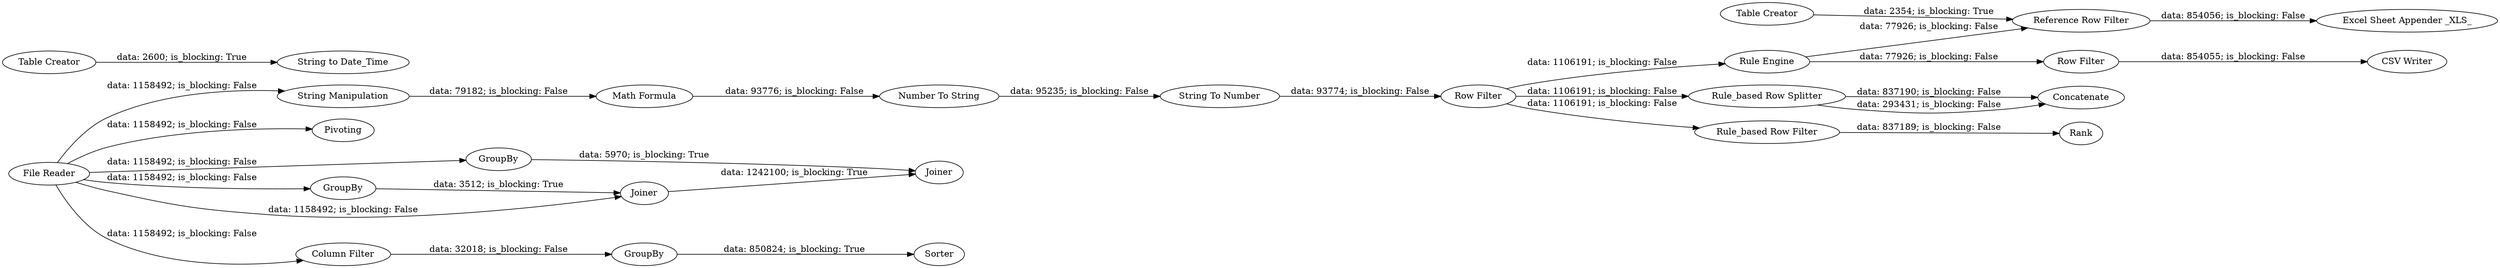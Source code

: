 digraph {
	"8363411100852671696_47" [label="Excel Sheet Appender _XLS_"]
	"8363411100852671696_45" [label=Pivoting]
	"8363411100852671696_28" [label="String Manipulation"]
	"8363411100852671696_55" [label=Concatenate]
	"8363411100852671696_60" [label=Rank]
	"8363411100852671696_61" [label=Sorter]
	"8363411100852671696_54" [label="Rule_based Row Splitter"]
	"8363411100852671696_58" [label=GroupBy]
	"8363411100852671696_49" [label="String To Number"]
	"8363411100852671696_48" [label="Number To String"]
	"8363411100852671696_25" [label=GroupBy]
	"8363411100852671696_46" [label="CSV Writer"]
	"8363411100852671696_59" [label=Joiner]
	"8363411100852671696_50" [label="Row Filter"]
	"8363411100852671696_11" [label="Table Creator"]
	"8363411100852671696_13" [label=GroupBy]
	"8363411100852671696_52" [label="Row Filter"]
	"8363411100852671696_29" [label="Math Formula"]
	"8363411100852671696_51" [label="Rule_based Row Filter"]
	"8363411100852671696_10" [label="Reference Row Filter"]
	"8363411100852671696_16" [label=Joiner]
	"8363411100852671696_22" [label="File Reader"]
	"8363411100852671696_53" [label="Column Filter"]
	"8363411100852671696_30" [label="Rule Engine"]
	"8363411100852671696_56" [label="Table Creator"]
	"8363411100852671696_57" [label="String to Date_Time"]
	"8363411100852671696_11" -> "8363411100852671696_10" [label="data: 2354; is_blocking: True"]
	"8363411100852671696_54" -> "8363411100852671696_55" [label="data: 837190; is_blocking: False"]
	"8363411100852671696_52" -> "8363411100852671696_54" [label="data: 1106191; is_blocking: False"]
	"8363411100852671696_10" -> "8363411100852671696_47" [label="data: 854056; is_blocking: False"]
	"8363411100852671696_49" -> "8363411100852671696_52" [label="data: 93774; is_blocking: False"]
	"8363411100852671696_22" -> "8363411100852671696_45" [label="data: 1158492; is_blocking: False"]
	"8363411100852671696_22" -> "8363411100852671696_16" [label="data: 1158492; is_blocking: False"]
	"8363411100852671696_48" -> "8363411100852671696_49" [label="data: 95235; is_blocking: False"]
	"8363411100852671696_30" -> "8363411100852671696_10" [label="data: 77926; is_blocking: False"]
	"8363411100852671696_53" -> "8363411100852671696_25" [label="data: 32018; is_blocking: False"]
	"8363411100852671696_52" -> "8363411100852671696_51" [label="data: 1106191; is_blocking: False"]
	"8363411100852671696_54" -> "8363411100852671696_55" [label="data: 293431; is_blocking: False"]
	"8363411100852671696_25" -> "8363411100852671696_61" [label="data: 850824; is_blocking: True"]
	"8363411100852671696_22" -> "8363411100852671696_58" [label="data: 1158492; is_blocking: False"]
	"8363411100852671696_50" -> "8363411100852671696_46" [label="data: 854055; is_blocking: False"]
	"8363411100852671696_13" -> "8363411100852671696_16" [label="data: 3512; is_blocking: True"]
	"8363411100852671696_58" -> "8363411100852671696_59" [label="data: 5970; is_blocking: True"]
	"8363411100852671696_22" -> "8363411100852671696_53" [label="data: 1158492; is_blocking: False"]
	"8363411100852671696_28" -> "8363411100852671696_29" [label="data: 79182; is_blocking: False"]
	"8363411100852671696_52" -> "8363411100852671696_30" [label="data: 1106191; is_blocking: False"]
	"8363411100852671696_56" -> "8363411100852671696_57" [label="data: 2600; is_blocking: True"]
	"8363411100852671696_22" -> "8363411100852671696_28" [label="data: 1158492; is_blocking: False"]
	"8363411100852671696_51" -> "8363411100852671696_60" [label="data: 837189; is_blocking: False"]
	"8363411100852671696_30" -> "8363411100852671696_50" [label="data: 77926; is_blocking: False"]
	"8363411100852671696_22" -> "8363411100852671696_13" [label="data: 1158492; is_blocking: False"]
	"8363411100852671696_16" -> "8363411100852671696_59" [label="data: 1242100; is_blocking: True"]
	"8363411100852671696_29" -> "8363411100852671696_48" [label="data: 93776; is_blocking: False"]
	rankdir=LR
}
